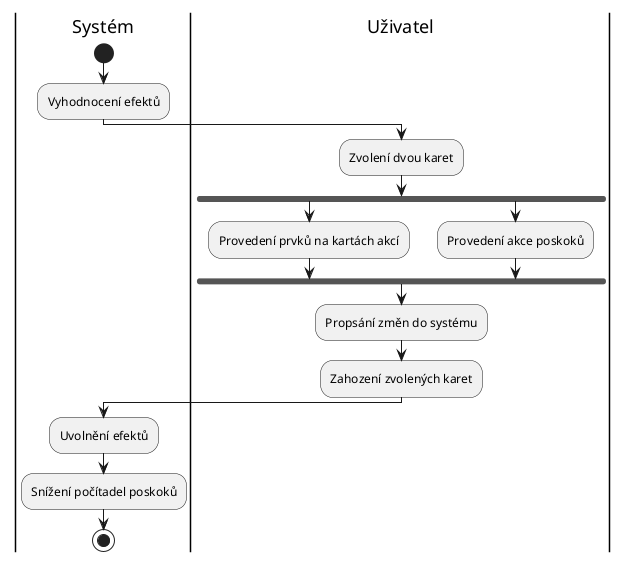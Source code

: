 @startuml playerTurn
|Systém|
start

:Vyhodnocení efektů;

|Uživatel|
:Zvolení dvou karet;
fork
  :Provedení prvků na kartách akcí;
fork again
  :Provedení akce poskoků;
end fork
:Propsání změn do systému;
:Zahození zvolených karet;

|Systém|
:Uvolnění efektů;
:Snížení počítadel poskoků;

stop
@enduml